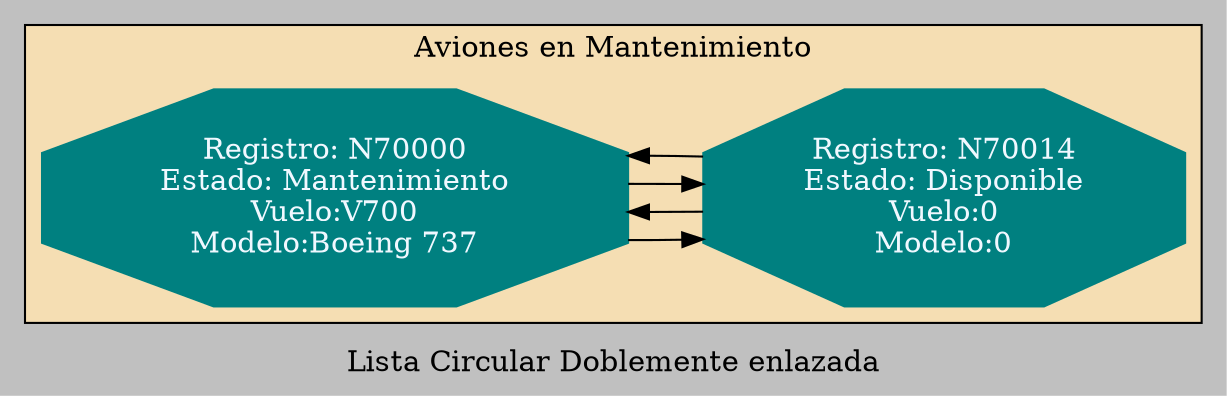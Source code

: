 digraph G { 
rankdir = LR;
label="Lista Circular Doblemente enlazada";bgcolor=grey 
subgraph cluster_top_floor{
bgcolor=wheat; 
label="Aviones en Mantenimiento";
nodo0[ shape=octagon, fontcolor=aliceblue , style=filled,color=teal, label="Registro: N70000
Estado: Mantenimiento
Vuelo:V700
Modelo:Boeing 737"]
nodo1[ shape=octagon, fontcolor=aliceblue , style=filled,color=teal, label="Registro: N70014
Estado: Disponible
Vuelo:0
Modelo:0"]
nodo0 -> nodo1;
nodo1
nodo1 -> nodo0;
nodo0 -> nodo1;
nodo1 -> nodo0;

}
}
